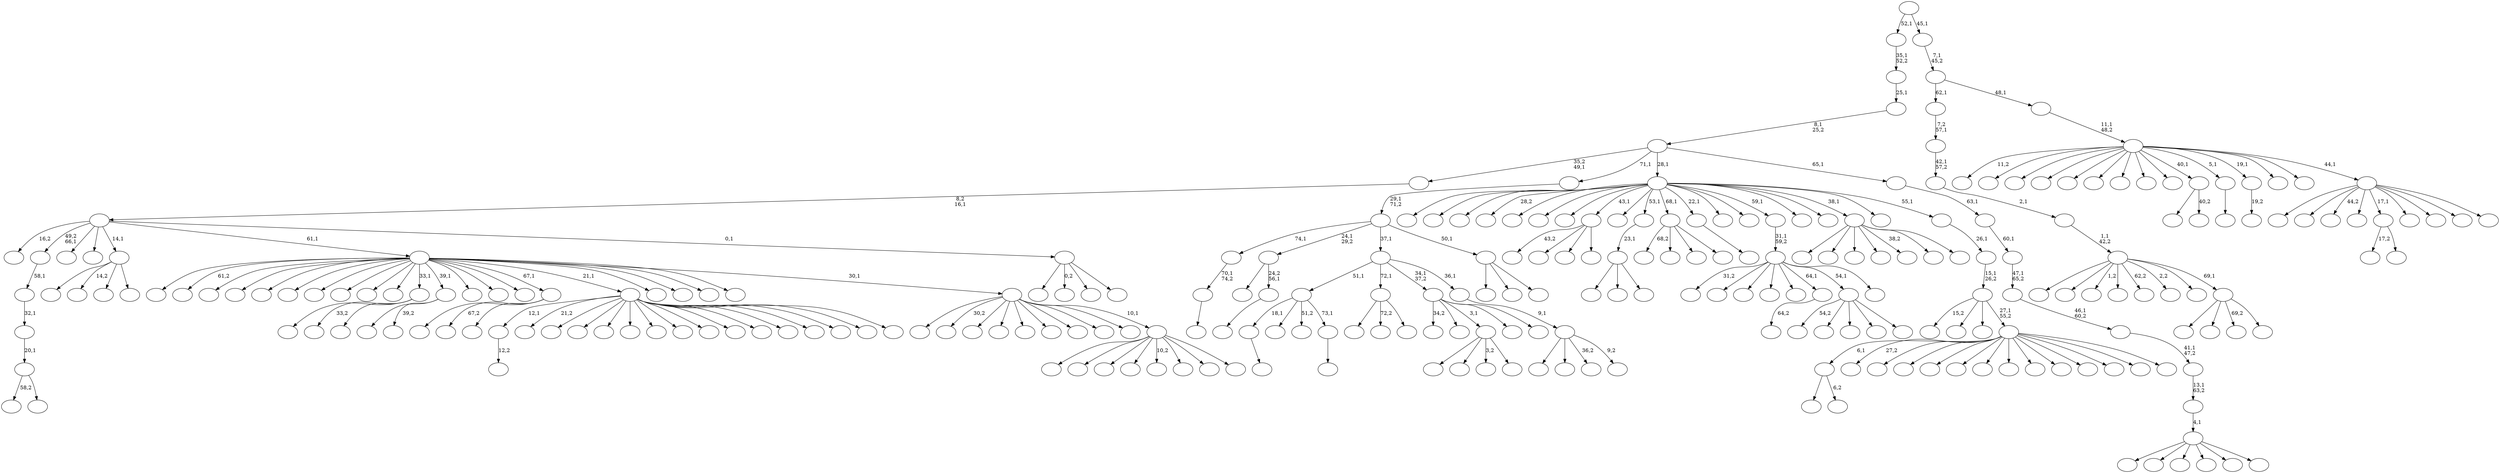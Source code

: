 digraph T {
	275 [label=""]
	274 [label=""]
	273 [label=""]
	272 [label=""]
	271 [label=""]
	270 [label=""]
	269 [label=""]
	268 [label=""]
	267 [label=""]
	266 [label=""]
	265 [label=""]
	264 [label=""]
	263 [label=""]
	262 [label=""]
	261 [label=""]
	260 [label=""]
	259 [label=""]
	258 [label=""]
	257 [label=""]
	256 [label=""]
	255 [label=""]
	254 [label=""]
	253 [label=""]
	252 [label=""]
	251 [label=""]
	250 [label=""]
	249 [label=""]
	248 [label=""]
	247 [label=""]
	246 [label=""]
	245 [label=""]
	244 [label=""]
	243 [label=""]
	242 [label=""]
	241 [label=""]
	240 [label=""]
	239 [label=""]
	238 [label=""]
	237 [label=""]
	236 [label=""]
	235 [label=""]
	234 [label=""]
	233 [label=""]
	232 [label=""]
	231 [label=""]
	230 [label=""]
	229 [label=""]
	228 [label=""]
	227 [label=""]
	226 [label=""]
	225 [label=""]
	224 [label=""]
	223 [label=""]
	222 [label=""]
	221 [label=""]
	220 [label=""]
	219 [label=""]
	218 [label=""]
	217 [label=""]
	216 [label=""]
	215 [label=""]
	214 [label=""]
	213 [label=""]
	212 [label=""]
	211 [label=""]
	210 [label=""]
	209 [label=""]
	208 [label=""]
	207 [label=""]
	206 [label=""]
	205 [label=""]
	204 [label=""]
	203 [label=""]
	202 [label=""]
	201 [label=""]
	200 [label=""]
	199 [label=""]
	198 [label=""]
	197 [label=""]
	196 [label=""]
	195 [label=""]
	194 [label=""]
	193 [label=""]
	192 [label=""]
	191 [label=""]
	190 [label=""]
	189 [label=""]
	188 [label=""]
	187 [label=""]
	186 [label=""]
	185 [label=""]
	184 [label=""]
	183 [label=""]
	182 [label=""]
	181 [label=""]
	180 [label=""]
	179 [label=""]
	178 [label=""]
	177 [label=""]
	176 [label=""]
	175 [label=""]
	174 [label=""]
	173 [label=""]
	172 [label=""]
	171 [label=""]
	170 [label=""]
	169 [label=""]
	168 [label=""]
	167 [label=""]
	166 [label=""]
	165 [label=""]
	164 [label=""]
	163 [label=""]
	162 [label=""]
	161 [label=""]
	160 [label=""]
	159 [label=""]
	158 [label=""]
	157 [label=""]
	156 [label=""]
	155 [label=""]
	154 [label=""]
	153 [label=""]
	152 [label=""]
	151 [label=""]
	150 [label=""]
	149 [label=""]
	148 [label=""]
	147 [label=""]
	146 [label=""]
	145 [label=""]
	144 [label=""]
	143 [label=""]
	142 [label=""]
	141 [label=""]
	140 [label=""]
	139 [label=""]
	138 [label=""]
	137 [label=""]
	136 [label=""]
	135 [label=""]
	134 [label=""]
	133 [label=""]
	132 [label=""]
	131 [label=""]
	130 [label=""]
	129 [label=""]
	128 [label=""]
	127 [label=""]
	126 [label=""]
	125 [label=""]
	124 [label=""]
	123 [label=""]
	122 [label=""]
	121 [label=""]
	120 [label=""]
	119 [label=""]
	118 [label=""]
	117 [label=""]
	116 [label=""]
	115 [label=""]
	114 [label=""]
	113 [label=""]
	112 [label=""]
	111 [label=""]
	110 [label=""]
	109 [label=""]
	108 [label=""]
	107 [label=""]
	106 [label=""]
	105 [label=""]
	104 [label=""]
	103 [label=""]
	102 [label=""]
	101 [label=""]
	100 [label=""]
	99 [label=""]
	98 [label=""]
	97 [label=""]
	96 [label=""]
	95 [label=""]
	94 [label=""]
	93 [label=""]
	92 [label=""]
	91 [label=""]
	90 [label=""]
	89 [label=""]
	88 [label=""]
	87 [label=""]
	86 [label=""]
	85 [label=""]
	84 [label=""]
	83 [label=""]
	82 [label=""]
	81 [label=""]
	80 [label=""]
	79 [label=""]
	78 [label=""]
	77 [label=""]
	76 [label=""]
	75 [label=""]
	74 [label=""]
	73 [label=""]
	72 [label=""]
	71 [label=""]
	70 [label=""]
	69 [label=""]
	68 [label=""]
	67 [label=""]
	66 [label=""]
	65 [label=""]
	64 [label=""]
	63 [label=""]
	62 [label=""]
	61 [label=""]
	60 [label=""]
	59 [label=""]
	58 [label=""]
	57 [label=""]
	56 [label=""]
	55 [label=""]
	54 [label=""]
	53 [label=""]
	52 [label=""]
	51 [label=""]
	50 [label=""]
	49 [label=""]
	48 [label=""]
	47 [label=""]
	46 [label=""]
	45 [label=""]
	44 [label=""]
	43 [label=""]
	42 [label=""]
	41 [label=""]
	40 [label=""]
	39 [label=""]
	38 [label=""]
	37 [label=""]
	36 [label=""]
	35 [label=""]
	34 [label=""]
	33 [label=""]
	32 [label=""]
	31 [label=""]
	30 [label=""]
	29 [label=""]
	28 [label=""]
	27 [label=""]
	26 [label=""]
	25 [label=""]
	24 [label=""]
	23 [label=""]
	22 [label=""]
	21 [label=""]
	20 [label=""]
	19 [label=""]
	18 [label=""]
	17 [label=""]
	16 [label=""]
	15 [label=""]
	14 [label=""]
	13 [label=""]
	12 [label=""]
	11 [label=""]
	10 [label=""]
	9 [label=""]
	8 [label=""]
	7 [label=""]
	6 [label=""]
	5 [label=""]
	4 [label=""]
	3 [label=""]
	2 [label=""]
	1 [label=""]
	0 [label=""]
	263 -> 264 [label="12,2"]
	249 -> 255 [label=""]
	249 -> 250 [label="6,2"]
	230 -> 258 [label="17,2"]
	230 -> 231 [label=""]
	220 -> 221 [label=""]
	218 -> 259 [label="58,2"]
	218 -> 219 [label=""]
	217 -> 218 [label="20,1"]
	216 -> 217 [label="32,1"]
	215 -> 216 [label="58,1"]
	207 -> 208 [label=""]
	206 -> 207 [label="70,1\n74,2"]
	182 -> 183 [label="64,2"]
	168 -> 268 [label="43,2"]
	168 -> 252 [label=""]
	168 -> 200 [label=""]
	168 -> 169 [label=""]
	146 -> 234 [label=""]
	146 -> 164 [label="33,2"]
	146 -> 147 [label=""]
	144 -> 198 [label=""]
	144 -> 197 [label=""]
	144 -> 145 [label=""]
	143 -> 144 [label="23,1"]
	140 -> 153 [label=""]
	140 -> 141 [label="39,2"]
	131 -> 132 [label=""]
	130 -> 220 [label="18,1"]
	130 -> 205 [label=""]
	130 -> 174 [label="51,2"]
	130 -> 131 [label="73,1"]
	128 -> 185 [label="68,2"]
	128 -> 155 [label=""]
	128 -> 134 [label=""]
	128 -> 129 [label=""]
	122 -> 123 [label=""]
	121 -> 237 [label=""]
	121 -> 122 [label="24,2\n56,1"]
	115 -> 184 [label=""]
	115 -> 116 [label="40,2"]
	112 -> 113 [label=""]
	109 -> 110 [label=""]
	107 -> 242 [label=""]
	107 -> 240 [label="72,2"]
	107 -> 108 [label=""]
	102 -> 103 [label="19,2"]
	97 -> 261 [label=""]
	97 -> 165 [label="67,2"]
	97 -> 98 [label=""]
	92 -> 222 [label="54,2"]
	92 -> 188 [label=""]
	92 -> 166 [label=""]
	92 -> 125 [label=""]
	92 -> 93 [label=""]
	88 -> 271 [label=""]
	88 -> 160 [label=""]
	88 -> 148 [label="3,2"]
	88 -> 89 [label=""]
	84 -> 241 [label="31,2"]
	84 -> 209 [label=""]
	84 -> 204 [label=""]
	84 -> 202 [label=""]
	84 -> 190 [label=""]
	84 -> 182 [label="64,1"]
	84 -> 92 [label="54,1"]
	84 -> 85 [label=""]
	83 -> 84 [label="31,1\n59,2"]
	79 -> 248 [label=""]
	79 -> 162 [label="14,2"]
	79 -> 149 [label=""]
	79 -> 80 [label=""]
	74 -> 263 [label="12,1"]
	74 -> 260 [label="21,2"]
	74 -> 254 [label=""]
	74 -> 228 [label=""]
	74 -> 214 [label=""]
	74 -> 195 [label=""]
	74 -> 167 [label=""]
	74 -> 163 [label=""]
	74 -> 152 [label=""]
	74 -> 151 [label=""]
	74 -> 139 [label=""]
	74 -> 114 [label=""]
	74 -> 91 [label=""]
	74 -> 77 [label=""]
	74 -> 76 [label=""]
	74 -> 75 [label=""]
	59 -> 138 [label="34,2"]
	59 -> 133 [label=""]
	59 -> 88 [label="3,1"]
	59 -> 70 [label=""]
	59 -> 60 [label=""]
	56 -> 154 [label=""]
	56 -> 118 [label=""]
	56 -> 72 [label="69,2"]
	56 -> 57 [label=""]
	55 -> 246 [label=""]
	55 -> 224 [label=""]
	55 -> 194 [label="1,2"]
	55 -> 178 [label=""]
	55 -> 67 [label="62,2"]
	55 -> 63 [label="2,2"]
	55 -> 58 [label=""]
	55 -> 56 [label="69,1"]
	54 -> 55 [label="1,1\n42,2"]
	53 -> 54 [label="2,1"]
	52 -> 53 [label="42,1\n57,2"]
	51 -> 52 [label="7,2\n57,1"]
	47 -> 158 [label=""]
	47 -> 120 [label=""]
	47 -> 106 [label=""]
	47 -> 94 [label=""]
	47 -> 78 [label="38,2"]
	47 -> 50 [label=""]
	47 -> 48 [label=""]
	44 -> 201 [label=""]
	44 -> 177 [label=""]
	44 -> 161 [label=""]
	44 -> 111 [label=""]
	44 -> 100 [label="10,2"]
	44 -> 64 [label=""]
	44 -> 61 [label=""]
	44 -> 45 [label=""]
	43 -> 274 [label=""]
	43 -> 266 [label="30,2"]
	43 -> 265 [label=""]
	43 -> 239 [label=""]
	43 -> 211 [label=""]
	43 -> 173 [label=""]
	43 -> 171 [label=""]
	43 -> 104 [label=""]
	43 -> 87 [label=""]
	43 -> 44 [label="10,1"]
	42 -> 267 [label=""]
	42 -> 247 [label="61,2"]
	42 -> 244 [label=""]
	42 -> 238 [label=""]
	42 -> 226 [label=""]
	42 -> 223 [label=""]
	42 -> 213 [label=""]
	42 -> 189 [label=""]
	42 -> 186 [label=""]
	42 -> 175 [label=""]
	42 -> 146 [label="33,1"]
	42 -> 140 [label="39,1"]
	42 -> 137 [label=""]
	42 -> 136 [label=""]
	42 -> 126 [label=""]
	42 -> 97 [label="67,1"]
	42 -> 74 [label="21,1"]
	42 -> 73 [label=""]
	42 -> 71 [label=""]
	42 -> 68 [label=""]
	42 -> 65 [label=""]
	42 -> 43 [label="30,1"]
	38 -> 232 [label=""]
	38 -> 117 [label="0,2"]
	38 -> 99 [label=""]
	38 -> 39 [label=""]
	37 -> 225 [label="16,2"]
	37 -> 215 [label="49,2\n66,1"]
	37 -> 159 [label=""]
	37 -> 86 [label=""]
	37 -> 79 [label="14,1"]
	37 -> 42 [label="61,1"]
	37 -> 38 [label="0,1"]
	36 -> 37 [label="8,2\n16,1"]
	34 -> 236 [label=""]
	34 -> 187 [label=""]
	34 -> 95 [label="36,2"]
	34 -> 35 [label="9,2"]
	33 -> 34 [label="9,1"]
	32 -> 130 [label="51,1"]
	32 -> 107 [label="72,1"]
	32 -> 59 [label="34,1\n37,2"]
	32 -> 33 [label="36,1"]
	30 -> 156 [label=""]
	30 -> 46 [label=""]
	30 -> 31 [label=""]
	29 -> 206 [label="74,1"]
	29 -> 121 [label="24,1\n29,2"]
	29 -> 32 [label="37,1"]
	29 -> 30 [label="50,1"]
	28 -> 29 [label="29,1\n71,2"]
	24 -> 249 [label="6,1"]
	24 -> 233 [label="27,2"]
	24 -> 229 [label=""]
	24 -> 203 [label=""]
	24 -> 196 [label=""]
	24 -> 180 [label=""]
	24 -> 170 [label=""]
	24 -> 135 [label=""]
	24 -> 119 [label=""]
	24 -> 90 [label=""]
	24 -> 81 [label=""]
	24 -> 66 [label=""]
	24 -> 41 [label=""]
	24 -> 25 [label=""]
	23 -> 142 [label="15,2"]
	23 -> 124 [label=""]
	23 -> 26 [label=""]
	23 -> 24 [label="27,1\n55,2"]
	22 -> 23 [label="15,1\n26,2"]
	21 -> 22 [label="26,1"]
	20 -> 269 [label=""]
	20 -> 257 [label=""]
	20 -> 251 [label=""]
	20 -> 235 [label="28,2"]
	20 -> 192 [label=""]
	20 -> 191 [label=""]
	20 -> 176 [label=""]
	20 -> 168 [label="43,1"]
	20 -> 150 [label=""]
	20 -> 143 [label="53,1"]
	20 -> 128 [label="68,1"]
	20 -> 112 [label="22,1"]
	20 -> 105 [label=""]
	20 -> 101 [label=""]
	20 -> 83 [label="59,1"]
	20 -> 82 [label=""]
	20 -> 49 [label=""]
	20 -> 47 [label="38,1"]
	20 -> 27 [label=""]
	20 -> 21 [label="55,1"]
	18 -> 181 [label=""]
	18 -> 172 [label=""]
	18 -> 157 [label=""]
	18 -> 127 [label=""]
	18 -> 40 [label=""]
	18 -> 19 [label=""]
	17 -> 18 [label="4,1"]
	16 -> 17 [label="13,1\n63,2"]
	15 -> 16 [label="41,1\n47,2"]
	14 -> 15 [label="46,1\n60,2"]
	13 -> 14 [label="47,1\n65,2"]
	12 -> 13 [label="60,1"]
	11 -> 12 [label="63,1"]
	10 -> 36 [label="35,2\n49,1"]
	10 -> 28 [label="71,1"]
	10 -> 20 [label="28,1"]
	10 -> 11 [label="65,1"]
	9 -> 10 [label="8,1\n25,2"]
	8 -> 9 [label="25,1"]
	7 -> 8 [label="35,1\n52,2"]
	5 -> 275 [label=""]
	5 -> 273 [label=""]
	5 -> 270 [label="44,2"]
	5 -> 245 [label=""]
	5 -> 230 [label="17,1"]
	5 -> 193 [label=""]
	5 -> 179 [label=""]
	5 -> 69 [label=""]
	5 -> 6 [label=""]
	4 -> 272 [label="11,2"]
	4 -> 262 [label=""]
	4 -> 256 [label=""]
	4 -> 253 [label=""]
	4 -> 243 [label=""]
	4 -> 227 [label=""]
	4 -> 212 [label=""]
	4 -> 210 [label=""]
	4 -> 199 [label=""]
	4 -> 115 [label="40,1"]
	4 -> 109 [label="5,1"]
	4 -> 102 [label="19,1"]
	4 -> 96 [label=""]
	4 -> 62 [label=""]
	4 -> 5 [label="44,1"]
	3 -> 4 [label="11,1\n48,2"]
	2 -> 51 [label="62,1"]
	2 -> 3 [label="48,1"]
	1 -> 2 [label="7,1\n45,2"]
	0 -> 7 [label="52,1"]
	0 -> 1 [label="45,1"]
}
